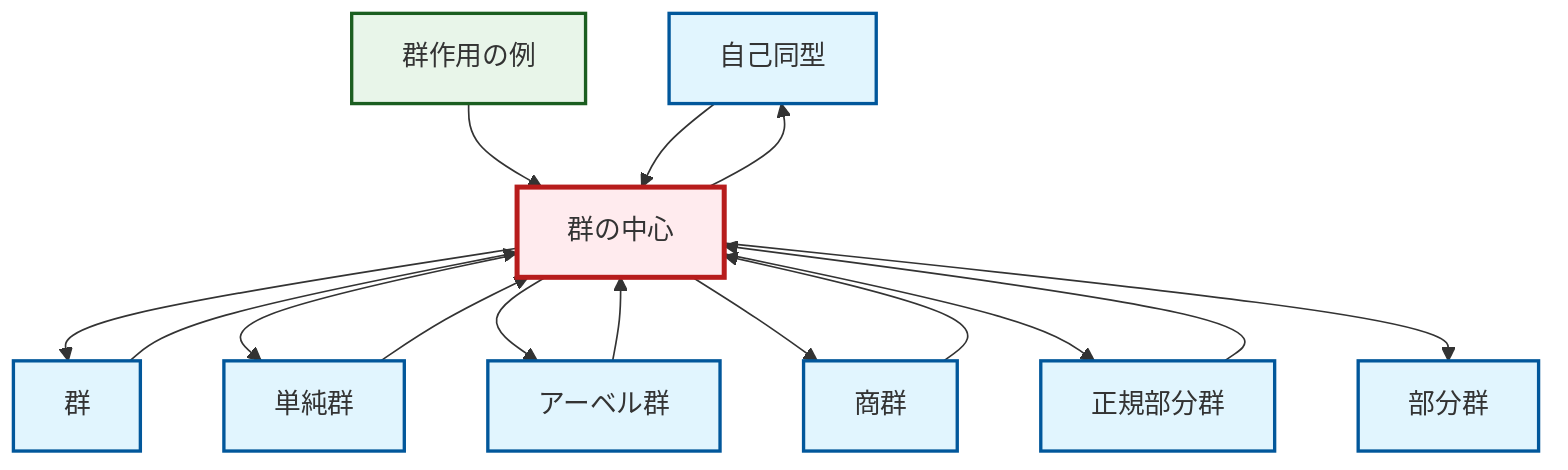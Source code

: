 graph TD
    classDef definition fill:#e1f5fe,stroke:#01579b,stroke-width:2px
    classDef theorem fill:#f3e5f5,stroke:#4a148c,stroke-width:2px
    classDef axiom fill:#fff3e0,stroke:#e65100,stroke-width:2px
    classDef example fill:#e8f5e9,stroke:#1b5e20,stroke-width:2px
    classDef current fill:#ffebee,stroke:#b71c1c,stroke-width:3px
    def-automorphism["自己同型"]:::definition
    def-center-of-group["群の中心"]:::definition
    def-subgroup["部分群"]:::definition
    def-simple-group["単純群"]:::definition
    def-quotient-group["商群"]:::definition
    def-group["群"]:::definition
    def-normal-subgroup["正規部分群"]:::definition
    ex-group-action-examples["群作用の例"]:::example
    def-abelian-group["アーベル群"]:::definition
    def-center-of-group --> def-group
    def-simple-group --> def-center-of-group
    ex-group-action-examples --> def-center-of-group
    def-group --> def-center-of-group
    def-quotient-group --> def-center-of-group
    def-normal-subgroup --> def-center-of-group
    def-automorphism --> def-center-of-group
    def-center-of-group --> def-simple-group
    def-abelian-group --> def-center-of-group
    def-center-of-group --> def-abelian-group
    def-center-of-group --> def-quotient-group
    def-center-of-group --> def-automorphism
    def-center-of-group --> def-normal-subgroup
    def-center-of-group --> def-subgroup
    class def-center-of-group current